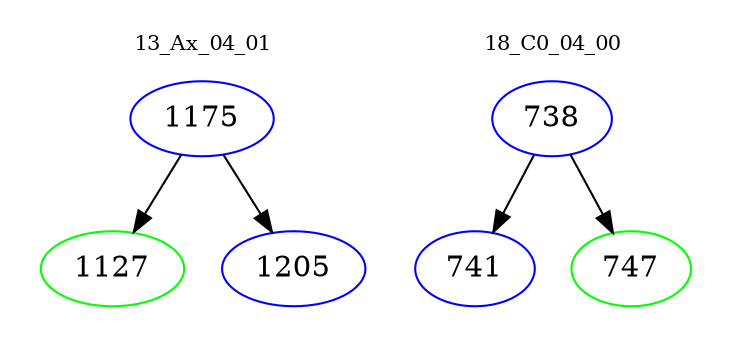 digraph{
subgraph cluster_0 {
color = white
label = "13_Ax_04_01";
fontsize=10;
T0_1175 [label="1175", color="blue"]
T0_1175 -> T0_1127 [color="black"]
T0_1127 [label="1127", color="green"]
T0_1175 -> T0_1205 [color="black"]
T0_1205 [label="1205", color="blue"]
}
subgraph cluster_1 {
color = white
label = "18_C0_04_00";
fontsize=10;
T1_738 [label="738", color="blue"]
T1_738 -> T1_741 [color="black"]
T1_741 [label="741", color="blue"]
T1_738 -> T1_747 [color="black"]
T1_747 [label="747", color="green"]
}
}
